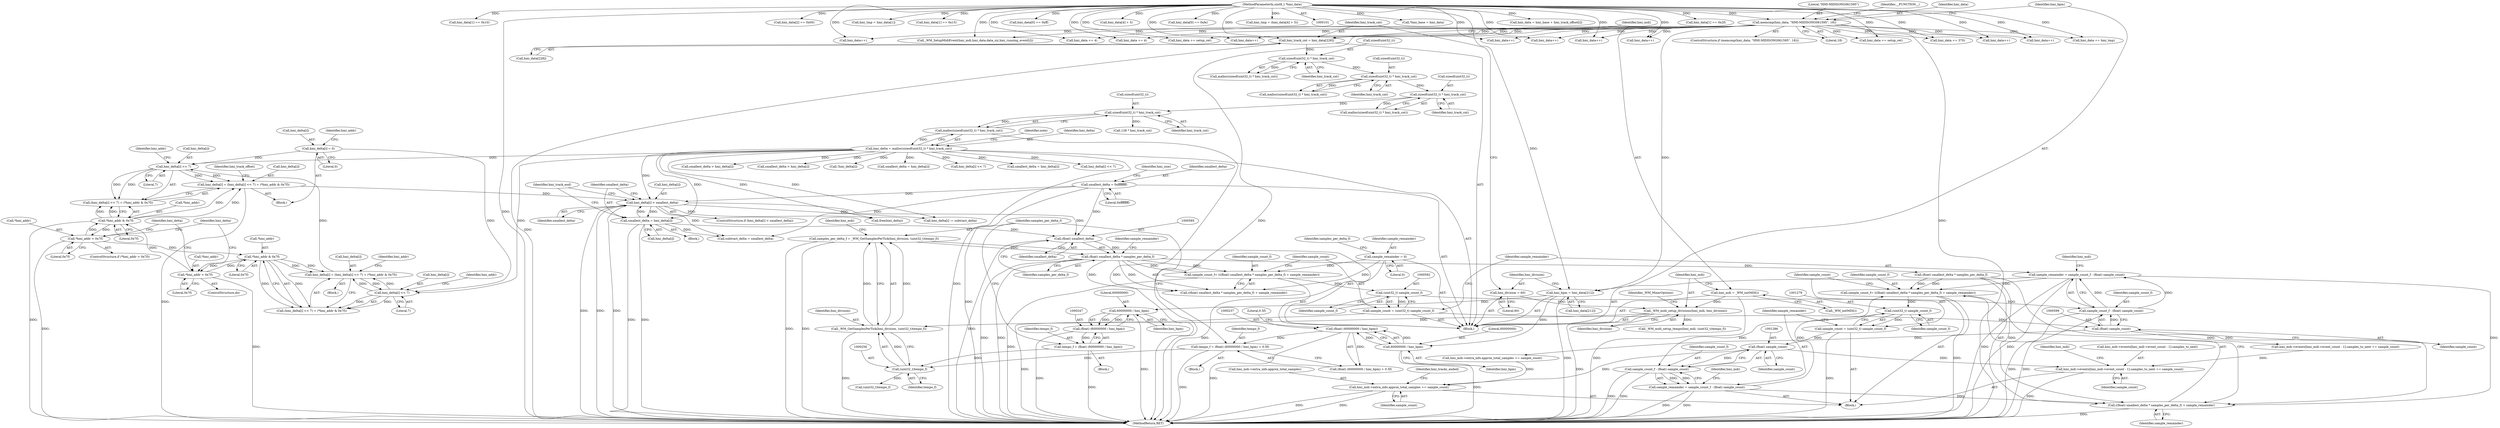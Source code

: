 digraph "0_wildmidi_660b513d99bced8783a4a5984ac2f742c74ebbdd@API" {
"1000594" [label="(Call,sample_remainder = sample_count_f - (float) sample_count)"];
"1000596" [label="(Call,sample_count_f - (float) sample_count)"];
"1000591" [label="(Call,(uint32_t) sample_count_f)"];
"1000580" [label="(Call,sample_count_f= (((float) smallest_delta * samples_per_delta_f) + sample_remainder))"];
"1000583" [label="(Call,(float) smallest_delta * samples_per_delta_f)"];
"1000584" [label="(Call,(float) smallest_delta)"];
"1000314" [label="(Call,smallest_delta = 0xffffffff)"];
"1000525" [label="(Call,hmi_delta[i] < smallest_delta)"];
"1000286" [label="(Call,hmi_delta = malloc(sizeof(uint32_t) * hmi_track_cnt))"];
"1000288" [label="(Call,malloc(sizeof(uint32_t) * hmi_track_cnt))"];
"1000289" [label="(Call,sizeof(uint32_t) * hmi_track_cnt)"];
"1000282" [label="(Call,sizeof(uint32_t) * hmi_track_cnt)"];
"1000275" [label="(Call,sizeof(uint32_t) * hmi_track_cnt)"];
"1000268" [label="(Call,sizeof(uint32_t) * hmi_track_cnt)"];
"1000217" [label="(Call,hmi_track_cnt = hmi_data[228])"];
"1000196" [label="(Call,memcmp(hmi_data, \"HMI-MIDISONG061595\", 18))"];
"1000102" [label="(MethodParameterIn,uint8_t *hmi_data)"];
"1000504" [label="(Call,hmi_delta[i] = (hmi_delta[i] << 7) + (*hmi_addr & 0x7f))"];
"1000509" [label="(Call,hmi_delta[i] << 7)"];
"1000467" [label="(Call,hmi_delta[i] = 0)"];
"1000480" [label="(Call,hmi_delta[i] = (hmi_delta[i] << 7) + (*hmi_addr & 0x7f))"];
"1000485" [label="(Call,hmi_delta[i] << 7)"];
"1000490" [label="(Call,*hmi_addr & 0x7f)"];
"1000473" [label="(Call,*hmi_addr > 0x7f)"];
"1000514" [label="(Call,*hmi_addr & 0x7f)"];
"1000500" [label="(Call,*hmi_addr > 0x7f)"];
"1000531" [label="(Call,smallest_delta = hmi_delta[i])"];
"1000251" [label="(Call,samples_per_delta_f = _WM_GetSamplesPerTick(hmi_division, (uint32_t)tempo_f))"];
"1000253" [label="(Call,_WM_GetSamplesPerTick(hmi_division, (uint32_t)tempo_f))"];
"1000225" [label="(Call,_WM_midi_setup_divisions(hmi_mdi, hmi_division))"];
"1000222" [label="(Call,hmi_mdi = _WM_initMDI())"];
"1000214" [label="(Call,hmi_division = 60)"];
"1000255" [label="(Call,(uint32_t)tempo_f)"];
"1000233" [label="(Call,tempo_f = (float) (60000000 / hmi_bpm) + 0.5f)"];
"1000236" [label="(Call,(float) (60000000 / hmi_bpm))"];
"1000238" [label="(Call,60000000 / hmi_bpm)"];
"1000209" [label="(Call,hmi_bpm = hmi_data[212])"];
"1000244" [label="(Call,tempo_f = (float) (60000000 / hmi_bpm))"];
"1000246" [label="(Call,(float) (60000000 / hmi_bpm))"];
"1000248" [label="(Call,60000000 / hmi_bpm)"];
"1000187" [label="(Call,sample_remainder = 0)"];
"1000598" [label="(Call,(float) sample_count)"];
"1000589" [label="(Call,sample_count = (uint32_t) sample_count_f)"];
"1001267" [label="(Call,sample_count_f= (((float) smallest_delta * samples_per_delta_f) + sample_remainder))"];
"1001278" [label="(Call,(uint32_t) sample_count_f)"];
"1001276" [label="(Call,sample_count = (uint32_t) sample_count_f)"];
"1001285" [label="(Call,(float) sample_count)"];
"1001283" [label="(Call,sample_count_f - (float) sample_count)"];
"1001281" [label="(Call,sample_remainder = sample_count_f - (float) sample_count)"];
"1001269" [label="(Call,((float) smallest_delta * samples_per_delta_f) + sample_remainder)"];
"1001288" [label="(Call,hmi_mdi->events[hmi_mdi->event_count - 1].samples_to_next += sample_count)"];
"1001301" [label="(Call,hmi_mdi->extra_info.approx_total_samples += sample_count)"];
"1001281" [label="(Call,sample_remainder = sample_count_f - (float) sample_count)"];
"1000287" [label="(Identifier,hmi_delta)"];
"1000600" [label="(Identifier,sample_count)"];
"1000195" [label="(ControlStructure,if (memcmp(hmi_data, \"HMI-MIDISONG061595\", 18)))"];
"1000227" [label="(Identifier,hmi_division)"];
"1000316" [label="(Literal,0xffffffff)"];
"1000315" [label="(Identifier,smallest_delta)"];
"1000217" [label="(Call,hmi_track_cnt = hmi_data[228])"];
"1001304" [label="(Identifier,hmi_mdi)"];
"1000110" [label="(Call,*hmi_base = hmi_data)"];
"1000834" [label="(Call,hmi_data += 4)"];
"1000794" [label="(Call,hmi_data[4] + 5)"];
"1000605" [label="(Identifier,hmi_mdi)"];
"1000294" [label="(Identifier,note)"];
"1001300" [label="(Identifier,sample_count)"];
"1000593" [label="(Identifier,sample_count_f)"];
"1000218" [label="(Identifier,hmi_track_cnt)"];
"1000779" [label="(Call,hmi_data[0] == 0xfe)"];
"1000509" [label="(Call,hmi_delta[i] << 7)"];
"1000625" [label="(Block,)"];
"1000584" [label="(Call,(float) smallest_delta)"];
"1001231" [label="(Call,hmi_data++)"];
"1000354" [label="(Call,hmi_data++)"];
"1000259" [label="(Identifier,hmi_mdi)"];
"1000595" [label="(Identifier,sample_remainder)"];
"1000219" [label="(Call,hmi_data[228])"];
"1000240" [label="(Identifier,hmi_bpm)"];
"1001067" [label="(Call,hmi_data++)"];
"1000276" [label="(Call,sizeof(uint32_t))"];
"1000281" [label="(Call,malloc(sizeof(uint32_t) * hmi_track_cnt))"];
"1001292" [label="(Identifier,hmi_mdi)"];
"1000478" [label="(ControlStructure,do)"];
"1000290" [label="(Call,sizeof(uint32_t))"];
"1000248" [label="(Call,60000000 / hmi_bpm)"];
"1000614" [label="(Call,hmi_mdi->extra_info.approx_total_samples += sample_count)"];
"1001247" [label="(Call,smallest_delta > hmi_delta[i])"];
"1000525" [label="(Call,hmi_delta[i] < smallest_delta)"];
"1001108" [label="(Call,hmi_data++)"];
"1000482" [label="(Identifier,hmi_delta)"];
"1000481" [label="(Call,hmi_delta[i])"];
"1001275" [label="(Identifier,sample_remainder)"];
"1000251" [label="(Call,samples_per_delta_f = _WM_GetSamplesPerTick(hmi_division, (uint32_t)tempo_f))"];
"1001288" [label="(Call,hmi_mdi->events[hmi_mdi->event_count - 1].samples_to_next += sample_count)"];
"1000532" [label="(Identifier,smallest_delta)"];
"1000529" [label="(Identifier,smallest_delta)"];
"1000371" [label="(Call,hmi_data++)"];
"1000581" [label="(Identifier,sample_count_f)"];
"1000731" [label="(Call,smallest_delta > hmi_delta[i])"];
"1000254" [label="(Identifier,hmi_division)"];
"1001289" [label="(Call,hmi_mdi->events[hmi_mdi->event_count - 1].samples_to_next)"];
"1000467" [label="(Call,hmi_delta[i] = 0)"];
"1000589" [label="(Call,sample_count = (uint32_t) sample_count_f)"];
"1000501" [label="(Call,*hmi_addr)"];
"1001267" [label="(Call,sample_count_f= (((float) smallest_delta * samples_per_delta_f) + sample_remainder))"];
"1000253" [label="(Call,_WM_GetSamplesPerTick(hmi_division, (uint32_t)tempo_f))"];
"1000526" [label="(Call,hmi_delta[i])"];
"1000236" [label="(Call,(float) (60000000 / hmi_bpm))"];
"1000717" [label="(Call,hmi_delta[i] -= subtract_delta)"];
"1001239" [label="(Call,!hmi_delta[i])"];
"1000491" [label="(Call,*hmi_addr)"];
"1000211" [label="(Call,hmi_data[212])"];
"1000737" [label="(Call,smallest_delta = hmi_delta[i])"];
"1000225" [label="(Call,_WM_midi_setup_divisions(hmi_mdi, hmi_division))"];
"1000493" [label="(Literal,0x7f)"];
"1001282" [label="(Identifier,sample_remainder)"];
"1000476" [label="(Literal,0x7f)"];
"1000510" [label="(Call,hmi_delta[i])"];
"1000187" [label="(Call,sample_remainder = 0)"];
"1000517" [label="(Literal,0x7f)"];
"1000590" [label="(Identifier,sample_count)"];
"1000299" [label="(Call,128 * hmi_track_cnt)"];
"1001287" [label="(Identifier,sample_count)"];
"1001284" [label="(Identifier,sample_count_f)"];
"1000267" [label="(Call,malloc(sizeof(uint32_t) * hmi_track_cnt))"];
"1000348" [label="(Block,)"];
"1001280" [label="(Identifier,sample_count_f)"];
"1000285" [label="(Identifier,hmi_track_cnt)"];
"1000104" [label="(Block,)"];
"1000288" [label="(Call,malloc(sizeof(uint32_t) * hmi_track_cnt))"];
"1000250" [label="(Identifier,hmi_bpm)"];
"1000745" [label="(Call,hmi_data = hmi_base + hmi_track_offset[i])"];
"1000232" [label="(Block,)"];
"1001283" [label="(Call,sample_count_f - (float) sample_count)"];
"1000238" [label="(Call,60000000 / hmi_bpm)"];
"1000222" [label="(Call,hmi_mdi = _WM_initMDI())"];
"1000881" [label="(Call,hmi_data[1] == 0x2f)"];
"1000597" [label="(Identifier,sample_count_f)"];
"1000199" [label="(Literal,18)"];
"1001381" [label="(MethodReturn,RET)"];
"1000786" [label="(Call,hmi_data[1] == 0x10)"];
"1000255" [label="(Call,(uint32_t)tempo_f)"];
"1000863" [label="(Call,_WM_SetupMidiEvent(hmi_mdi,hmi_data,data_siz,hmi_running_event[i]))"];
"1001301" [label="(Call,hmi_mdi->extra_info.approx_total_samples += sample_count)"];
"1000474" [label="(Call,*hmi_addr)"];
"1001268" [label="(Identifier,sample_count_f)"];
"1000601" [label="(Call,hmi_mdi->events[hmi_mdi->event_count - 1].samples_to_next += sample_count)"];
"1000102" [label="(MethodParameterIn,uint8_t *hmi_data)"];
"1000886" [label="(Call,hmi_data[2] == 0x00)"];
"1000314" [label="(Call,smallest_delta = 0xffffffff)"];
"1000188" [label="(Identifier,sample_remainder)"];
"1000197" [label="(Identifier,hmi_data)"];
"1000268" [label="(Call,sizeof(uint32_t) * hmi_track_cnt)"];
"1001222" [label="(Call,hmi_delta[i] << 7)"];
"1000479" [label="(Block,)"];
"1000818" [label="(Call,hmi_data += 4)"];
"1000990" [label="(Call,hmi_tmp = hmi_data[1])"];
"1000274" [label="(Call,malloc(sizeof(uint32_t) * hmi_track_cnt))"];
"1000812" [label="(Call,hmi_data[1] == 0x15)"];
"1000234" [label="(Identifier,tempo_f)"];
"1001017" [label="(Call,hmi_data += setup_ret)"];
"1000533" [label="(Call,hmi_delta[i])"];
"1000577" [label="(Call,subtract_delta = smallest_delta)"];
"1000486" [label="(Call,hmi_delta[i])"];
"1000362" [label="(Call,hmi_data++)"];
"1000249" [label="(Literal,60000000)"];
"1000485" [label="(Call,hmi_delta[i] << 7)"];
"1000506" [label="(Identifier,hmi_delta)"];
"1000515" [label="(Call,*hmi_addr)"];
"1000508" [label="(Call,(hmi_delta[i] << 7) + (*hmi_addr & 0x7f))"];
"1001253" [label="(Call,smallest_delta = hmi_delta[i])"];
"1000520" [label="(Identifier,hmi_track_offset)"];
"1000226" [label="(Identifier,hmi_mdi)"];
"1000503" [label="(Literal,0x7f)"];
"1000233" [label="(Call,tempo_f = (float) (60000000 / hmi_bpm) + 0.5f)"];
"1000583" [label="(Call,(float) smallest_delta * samples_per_delta_f)"];
"1000192" [label="(Identifier,samples_per_delta_f)"];
"1000241" [label="(Literal,0.5f)"];
"1000471" [label="(Literal,0)"];
"1000209" [label="(Call,hmi_bpm = hmi_data[212])"];
"1000252" [label="(Identifier,samples_per_delta_f)"];
"1000257" [label="(Identifier,tempo_f)"];
"1000235" [label="(Call,(float) (60000000 / hmi_bpm) + 0.5f)"];
"1001277" [label="(Identifier,sample_count)"];
"1000244" [label="(Call,tempo_f = (float) (60000000 / hmi_bpm))"];
"1000243" [label="(Block,)"];
"1000875" [label="(Call,hmi_data[0] == 0xff)"];
"1001270" [label="(Call,(float) smallest_delta * samples_per_delta_f)"];
"1000530" [label="(Block,)"];
"1000215" [label="(Identifier,hmi_division)"];
"1000319" [label="(Identifier,hmi_size)"];
"1000198" [label="(Literal,\"HMI-MIDISONG061595\")"];
"1000586" [label="(Identifier,smallest_delta)"];
"1000495" [label="(Identifier,hmi_addr)"];
"1000286" [label="(Call,hmi_delta = malloc(sizeof(uint32_t) * hmi_track_cnt))"];
"1000230" [label="(Identifier,_WM_MixerOptions)"];
"1001365" [label="(Call,free(hmi_delta))"];
"1000623" [label="(Identifier,hmi_tracks_ended)"];
"1000580" [label="(Call,sample_count_f= (((float) smallest_delta * samples_per_delta_f) + sample_remainder))"];
"1000468" [label="(Call,hmi_delta[i])"];
"1000210" [label="(Identifier,hmi_bpm)"];
"1000490" [label="(Call,*hmi_addr & 0x7f)"];
"1000214" [label="(Call,hmi_division = 60)"];
"1001194" [label="(Call,hmi_data++)"];
"1001285" [label="(Call,(float) sample_count)"];
"1000531" [label="(Call,smallest_delta = hmi_delta[i])"];
"1000598" [label="(Call,(float) sample_count)"];
"1000282" [label="(Call,sizeof(uint32_t) * hmi_track_cnt)"];
"1000189" [label="(Literal,0)"];
"1000269" [label="(Call,sizeof(uint32_t))"];
"1000260" [label="(Call,(uint32_t)tempo_f)"];
"1000246" [label="(Call,(float) (60000000 / hmi_bpm))"];
"1001302" [label="(Call,hmi_mdi->extra_info.approx_total_samples)"];
"1000587" [label="(Identifier,samples_per_delta_f)"];
"1000524" [label="(ControlStructure,if (hmi_delta[i] < smallest_delta))"];
"1000245" [label="(Identifier,tempo_f)"];
"1000380" [label="(Call,hmi_data++)"];
"1001276" [label="(Call,sample_count = (uint32_t) sample_count_f)"];
"1001278" [label="(Call,(uint32_t) sample_count_f)"];
"1000516" [label="(Identifier,hmi_addr)"];
"1000275" [label="(Call,sizeof(uint32_t) * hmi_track_cnt)"];
"1000278" [label="(Identifier,hmi_track_cnt)"];
"1000489" [label="(Literal,7)"];
"1000196" [label="(Call,memcmp(hmi_data, \"HMI-MIDISONG061595\", 18))"];
"1000504" [label="(Call,hmi_delta[i] = (hmi_delta[i] << 7) + (*hmi_addr & 0x7f))"];
"1001155" [label="(Call,hmi_data += setup_ret)"];
"1000216" [label="(Literal,60)"];
"1000475" [label="(Identifier,hmi_addr)"];
"1000271" [label="(Identifier,hmi_track_cnt)"];
"1000588" [label="(Identifier,sample_remainder)"];
"1000224" [label="(Call,_WM_initMDI())"];
"1000472" [label="(ControlStructure,if (*hmi_addr > 0x7f))"];
"1000311" [label="(Call,hmi_data += 370)"];
"1000538" [label="(Identifier,hmi_track_end)"];
"1001307" [label="(Identifier,sample_count)"];
"1000202" [label="(Identifier,__FUNCTION__)"];
"1000239" [label="(Literal,60000000)"];
"1000799" [label="(Call,hmi_data += hmi_tmp)"];
"1000514" [label="(Call,*hmi_addr & 0x7f)"];
"1000792" [label="(Call,hmi_tmp = (hmi_data[4] + 5))"];
"1000473" [label="(Call,*hmi_addr > 0x7f)"];
"1000594" [label="(Call,sample_remainder = sample_count_f - (float) sample_count)"];
"1000591" [label="(Call,(uint32_t) sample_count_f)"];
"1000596" [label="(Call,sample_count_f - (float) sample_count)"];
"1000289" [label="(Call,sizeof(uint32_t) * hmi_track_cnt)"];
"1001185" [label="(Call,hmi_delta[i] << 7)"];
"1000258" [label="(Call,_WM_midi_setup_tempo(hmi_mdi, (uint32_t)tempo_f))"];
"1000292" [label="(Identifier,hmi_track_cnt)"];
"1000505" [label="(Call,hmi_delta[i])"];
"1000492" [label="(Identifier,hmi_addr)"];
"1000500" [label="(Call,*hmi_addr > 0x7f)"];
"1000480" [label="(Call,hmi_delta[i] = (hmi_delta[i] << 7) + (*hmi_addr & 0x7f))"];
"1000283" [label="(Call,sizeof(uint32_t))"];
"1000223" [label="(Identifier,hmi_mdi)"];
"1000484" [label="(Call,(hmi_delta[i] << 7) + (*hmi_addr & 0x7f))"];
"1001269" [label="(Call,((float) smallest_delta * samples_per_delta_f) + sample_remainder)"];
"1000513" [label="(Literal,7)"];
"1000582" [label="(Call,((float) smallest_delta * samples_per_delta_f) + sample_remainder)"];
"1000594" -> "1000104"  [label="AST: "];
"1000594" -> "1000596"  [label="CFG: "];
"1000595" -> "1000594"  [label="AST: "];
"1000596" -> "1000594"  [label="AST: "];
"1000605" -> "1000594"  [label="CFG: "];
"1000594" -> "1001381"  [label="DDG: "];
"1000594" -> "1001381"  [label="DDG: "];
"1000596" -> "1000594"  [label="DDG: "];
"1000596" -> "1000594"  [label="DDG: "];
"1000594" -> "1001267"  [label="DDG: "];
"1000594" -> "1001269"  [label="DDG: "];
"1000596" -> "1000598"  [label="CFG: "];
"1000597" -> "1000596"  [label="AST: "];
"1000598" -> "1000596"  [label="AST: "];
"1000596" -> "1001381"  [label="DDG: "];
"1000596" -> "1001381"  [label="DDG: "];
"1000591" -> "1000596"  [label="DDG: "];
"1000598" -> "1000596"  [label="DDG: "];
"1000591" -> "1000589"  [label="AST: "];
"1000591" -> "1000593"  [label="CFG: "];
"1000592" -> "1000591"  [label="AST: "];
"1000593" -> "1000591"  [label="AST: "];
"1000589" -> "1000591"  [label="CFG: "];
"1000591" -> "1000589"  [label="DDG: "];
"1000580" -> "1000591"  [label="DDG: "];
"1000580" -> "1000104"  [label="AST: "];
"1000580" -> "1000582"  [label="CFG: "];
"1000581" -> "1000580"  [label="AST: "];
"1000582" -> "1000580"  [label="AST: "];
"1000590" -> "1000580"  [label="CFG: "];
"1000580" -> "1001381"  [label="DDG: "];
"1000583" -> "1000580"  [label="DDG: "];
"1000583" -> "1000580"  [label="DDG: "];
"1000187" -> "1000580"  [label="DDG: "];
"1000583" -> "1000582"  [label="AST: "];
"1000583" -> "1000587"  [label="CFG: "];
"1000584" -> "1000583"  [label="AST: "];
"1000587" -> "1000583"  [label="AST: "];
"1000588" -> "1000583"  [label="CFG: "];
"1000583" -> "1001381"  [label="DDG: "];
"1000583" -> "1001381"  [label="DDG: "];
"1000583" -> "1000582"  [label="DDG: "];
"1000583" -> "1000582"  [label="DDG: "];
"1000584" -> "1000583"  [label="DDG: "];
"1000251" -> "1000583"  [label="DDG: "];
"1000583" -> "1001270"  [label="DDG: "];
"1000584" -> "1000586"  [label="CFG: "];
"1000585" -> "1000584"  [label="AST: "];
"1000586" -> "1000584"  [label="AST: "];
"1000587" -> "1000584"  [label="CFG: "];
"1000584" -> "1001381"  [label="DDG: "];
"1000314" -> "1000584"  [label="DDG: "];
"1000525" -> "1000584"  [label="DDG: "];
"1000531" -> "1000584"  [label="DDG: "];
"1000314" -> "1000104"  [label="AST: "];
"1000314" -> "1000316"  [label="CFG: "];
"1000315" -> "1000314"  [label="AST: "];
"1000316" -> "1000314"  [label="AST: "];
"1000319" -> "1000314"  [label="CFG: "];
"1000314" -> "1001381"  [label="DDG: "];
"1000314" -> "1000525"  [label="DDG: "];
"1000314" -> "1000577"  [label="DDG: "];
"1000525" -> "1000524"  [label="AST: "];
"1000525" -> "1000529"  [label="CFG: "];
"1000526" -> "1000525"  [label="AST: "];
"1000529" -> "1000525"  [label="AST: "];
"1000532" -> "1000525"  [label="CFG: "];
"1000538" -> "1000525"  [label="CFG: "];
"1000525" -> "1001381"  [label="DDG: "];
"1000525" -> "1001381"  [label="DDG: "];
"1000525" -> "1001381"  [label="DDG: "];
"1000286" -> "1000525"  [label="DDG: "];
"1000504" -> "1000525"  [label="DDG: "];
"1000531" -> "1000525"  [label="DDG: "];
"1000525" -> "1000531"  [label="DDG: "];
"1000525" -> "1000577"  [label="DDG: "];
"1000525" -> "1000717"  [label="DDG: "];
"1000525" -> "1001365"  [label="DDG: "];
"1000286" -> "1000104"  [label="AST: "];
"1000286" -> "1000288"  [label="CFG: "];
"1000287" -> "1000286"  [label="AST: "];
"1000288" -> "1000286"  [label="AST: "];
"1000294" -> "1000286"  [label="CFG: "];
"1000286" -> "1001381"  [label="DDG: "];
"1000288" -> "1000286"  [label="DDG: "];
"1000286" -> "1000485"  [label="DDG: "];
"1000286" -> "1000509"  [label="DDG: "];
"1000286" -> "1000531"  [label="DDG: "];
"1000286" -> "1000717"  [label="DDG: "];
"1000286" -> "1000731"  [label="DDG: "];
"1000286" -> "1000737"  [label="DDG: "];
"1000286" -> "1001185"  [label="DDG: "];
"1000286" -> "1001222"  [label="DDG: "];
"1000286" -> "1001239"  [label="DDG: "];
"1000286" -> "1001247"  [label="DDG: "];
"1000286" -> "1001253"  [label="DDG: "];
"1000286" -> "1001365"  [label="DDG: "];
"1000288" -> "1000289"  [label="CFG: "];
"1000289" -> "1000288"  [label="AST: "];
"1000288" -> "1001381"  [label="DDG: "];
"1000289" -> "1000288"  [label="DDG: "];
"1000289" -> "1000292"  [label="CFG: "];
"1000290" -> "1000289"  [label="AST: "];
"1000292" -> "1000289"  [label="AST: "];
"1000282" -> "1000289"  [label="DDG: "];
"1000289" -> "1000299"  [label="DDG: "];
"1000282" -> "1000281"  [label="AST: "];
"1000282" -> "1000285"  [label="CFG: "];
"1000283" -> "1000282"  [label="AST: "];
"1000285" -> "1000282"  [label="AST: "];
"1000281" -> "1000282"  [label="CFG: "];
"1000282" -> "1000281"  [label="DDG: "];
"1000275" -> "1000282"  [label="DDG: "];
"1000275" -> "1000274"  [label="AST: "];
"1000275" -> "1000278"  [label="CFG: "];
"1000276" -> "1000275"  [label="AST: "];
"1000278" -> "1000275"  [label="AST: "];
"1000274" -> "1000275"  [label="CFG: "];
"1000275" -> "1000274"  [label="DDG: "];
"1000268" -> "1000275"  [label="DDG: "];
"1000268" -> "1000267"  [label="AST: "];
"1000268" -> "1000271"  [label="CFG: "];
"1000269" -> "1000268"  [label="AST: "];
"1000271" -> "1000268"  [label="AST: "];
"1000267" -> "1000268"  [label="CFG: "];
"1000268" -> "1000267"  [label="DDG: "];
"1000217" -> "1000268"  [label="DDG: "];
"1000217" -> "1000104"  [label="AST: "];
"1000217" -> "1000219"  [label="CFG: "];
"1000218" -> "1000217"  [label="AST: "];
"1000219" -> "1000217"  [label="AST: "];
"1000223" -> "1000217"  [label="CFG: "];
"1000217" -> "1001381"  [label="DDG: "];
"1000196" -> "1000217"  [label="DDG: "];
"1000102" -> "1000217"  [label="DDG: "];
"1000196" -> "1000195"  [label="AST: "];
"1000196" -> "1000199"  [label="CFG: "];
"1000197" -> "1000196"  [label="AST: "];
"1000198" -> "1000196"  [label="AST: "];
"1000199" -> "1000196"  [label="AST: "];
"1000202" -> "1000196"  [label="CFG: "];
"1000210" -> "1000196"  [label="CFG: "];
"1000196" -> "1001381"  [label="DDG: "];
"1000196" -> "1001381"  [label="DDG: "];
"1000102" -> "1000196"  [label="DDG: "];
"1000196" -> "1000209"  [label="DDG: "];
"1000196" -> "1000311"  [label="DDG: "];
"1000196" -> "1000354"  [label="DDG: "];
"1000196" -> "1000362"  [label="DDG: "];
"1000196" -> "1000371"  [label="DDG: "];
"1000196" -> "1000380"  [label="DDG: "];
"1000196" -> "1000799"  [label="DDG: "];
"1000196" -> "1000818"  [label="DDG: "];
"1000196" -> "1000834"  [label="DDG: "];
"1000196" -> "1000863"  [label="DDG: "];
"1000196" -> "1001017"  [label="DDG: "];
"1000196" -> "1001067"  [label="DDG: "];
"1000196" -> "1001108"  [label="DDG: "];
"1000196" -> "1001155"  [label="DDG: "];
"1000196" -> "1001194"  [label="DDG: "];
"1000196" -> "1001231"  [label="DDG: "];
"1000102" -> "1000101"  [label="AST: "];
"1000102" -> "1001381"  [label="DDG: "];
"1000102" -> "1000110"  [label="DDG: "];
"1000102" -> "1000209"  [label="DDG: "];
"1000102" -> "1000311"  [label="DDG: "];
"1000102" -> "1000354"  [label="DDG: "];
"1000102" -> "1000362"  [label="DDG: "];
"1000102" -> "1000371"  [label="DDG: "];
"1000102" -> "1000380"  [label="DDG: "];
"1000102" -> "1000745"  [label="DDG: "];
"1000102" -> "1000779"  [label="DDG: "];
"1000102" -> "1000786"  [label="DDG: "];
"1000102" -> "1000792"  [label="DDG: "];
"1000102" -> "1000794"  [label="DDG: "];
"1000102" -> "1000799"  [label="DDG: "];
"1000102" -> "1000812"  [label="DDG: "];
"1000102" -> "1000818"  [label="DDG: "];
"1000102" -> "1000834"  [label="DDG: "];
"1000102" -> "1000863"  [label="DDG: "];
"1000102" -> "1000875"  [label="DDG: "];
"1000102" -> "1000881"  [label="DDG: "];
"1000102" -> "1000886"  [label="DDG: "];
"1000102" -> "1000990"  [label="DDG: "];
"1000102" -> "1001017"  [label="DDG: "];
"1000102" -> "1001067"  [label="DDG: "];
"1000102" -> "1001108"  [label="DDG: "];
"1000102" -> "1001155"  [label="DDG: "];
"1000102" -> "1001194"  [label="DDG: "];
"1000102" -> "1001231"  [label="DDG: "];
"1000504" -> "1000348"  [label="AST: "];
"1000504" -> "1000508"  [label="CFG: "];
"1000505" -> "1000504"  [label="AST: "];
"1000508" -> "1000504"  [label="AST: "];
"1000520" -> "1000504"  [label="CFG: "];
"1000504" -> "1001381"  [label="DDG: "];
"1000509" -> "1000504"  [label="DDG: "];
"1000509" -> "1000504"  [label="DDG: "];
"1000514" -> "1000504"  [label="DDG: "];
"1000514" -> "1000504"  [label="DDG: "];
"1000509" -> "1000508"  [label="AST: "];
"1000509" -> "1000513"  [label="CFG: "];
"1000510" -> "1000509"  [label="AST: "];
"1000513" -> "1000509"  [label="AST: "];
"1000516" -> "1000509"  [label="CFG: "];
"1000509" -> "1000508"  [label="DDG: "];
"1000509" -> "1000508"  [label="DDG: "];
"1000467" -> "1000509"  [label="DDG: "];
"1000480" -> "1000509"  [label="DDG: "];
"1000467" -> "1000348"  [label="AST: "];
"1000467" -> "1000471"  [label="CFG: "];
"1000468" -> "1000467"  [label="AST: "];
"1000471" -> "1000467"  [label="AST: "];
"1000475" -> "1000467"  [label="CFG: "];
"1000467" -> "1000485"  [label="DDG: "];
"1000480" -> "1000479"  [label="AST: "];
"1000480" -> "1000484"  [label="CFG: "];
"1000481" -> "1000480"  [label="AST: "];
"1000484" -> "1000480"  [label="AST: "];
"1000495" -> "1000480"  [label="CFG: "];
"1000485" -> "1000480"  [label="DDG: "];
"1000485" -> "1000480"  [label="DDG: "];
"1000490" -> "1000480"  [label="DDG: "];
"1000490" -> "1000480"  [label="DDG: "];
"1000480" -> "1000485"  [label="DDG: "];
"1000485" -> "1000484"  [label="AST: "];
"1000485" -> "1000489"  [label="CFG: "];
"1000486" -> "1000485"  [label="AST: "];
"1000489" -> "1000485"  [label="AST: "];
"1000492" -> "1000485"  [label="CFG: "];
"1000485" -> "1000484"  [label="DDG: "];
"1000485" -> "1000484"  [label="DDG: "];
"1000490" -> "1000484"  [label="AST: "];
"1000490" -> "1000493"  [label="CFG: "];
"1000491" -> "1000490"  [label="AST: "];
"1000493" -> "1000490"  [label="AST: "];
"1000484" -> "1000490"  [label="CFG: "];
"1000490" -> "1000484"  [label="DDG: "];
"1000490" -> "1000484"  [label="DDG: "];
"1000473" -> "1000490"  [label="DDG: "];
"1000500" -> "1000490"  [label="DDG: "];
"1000490" -> "1000500"  [label="DDG: "];
"1000473" -> "1000472"  [label="AST: "];
"1000473" -> "1000476"  [label="CFG: "];
"1000474" -> "1000473"  [label="AST: "];
"1000476" -> "1000473"  [label="AST: "];
"1000482" -> "1000473"  [label="CFG: "];
"1000506" -> "1000473"  [label="CFG: "];
"1000473" -> "1001381"  [label="DDG: "];
"1000514" -> "1000473"  [label="DDG: "];
"1000473" -> "1000514"  [label="DDG: "];
"1000514" -> "1000508"  [label="AST: "];
"1000514" -> "1000517"  [label="CFG: "];
"1000515" -> "1000514"  [label="AST: "];
"1000517" -> "1000514"  [label="AST: "];
"1000508" -> "1000514"  [label="CFG: "];
"1000514" -> "1001381"  [label="DDG: "];
"1000514" -> "1000508"  [label="DDG: "];
"1000514" -> "1000508"  [label="DDG: "];
"1000500" -> "1000514"  [label="DDG: "];
"1000500" -> "1000478"  [label="AST: "];
"1000500" -> "1000503"  [label="CFG: "];
"1000501" -> "1000500"  [label="AST: "];
"1000503" -> "1000500"  [label="AST: "];
"1000482" -> "1000500"  [label="CFG: "];
"1000506" -> "1000500"  [label="CFG: "];
"1000500" -> "1001381"  [label="DDG: "];
"1000531" -> "1000530"  [label="AST: "];
"1000531" -> "1000533"  [label="CFG: "];
"1000532" -> "1000531"  [label="AST: "];
"1000533" -> "1000531"  [label="AST: "];
"1000538" -> "1000531"  [label="CFG: "];
"1000531" -> "1001381"  [label="DDG: "];
"1000531" -> "1001381"  [label="DDG: "];
"1000531" -> "1000577"  [label="DDG: "];
"1000251" -> "1000104"  [label="AST: "];
"1000251" -> "1000253"  [label="CFG: "];
"1000252" -> "1000251"  [label="AST: "];
"1000253" -> "1000251"  [label="AST: "];
"1000259" -> "1000251"  [label="CFG: "];
"1000251" -> "1001381"  [label="DDG: "];
"1000251" -> "1001381"  [label="DDG: "];
"1000253" -> "1000251"  [label="DDG: "];
"1000253" -> "1000251"  [label="DDG: "];
"1000253" -> "1000255"  [label="CFG: "];
"1000254" -> "1000253"  [label="AST: "];
"1000255" -> "1000253"  [label="AST: "];
"1000253" -> "1001381"  [label="DDG: "];
"1000225" -> "1000253"  [label="DDG: "];
"1000255" -> "1000253"  [label="DDG: "];
"1000225" -> "1000104"  [label="AST: "];
"1000225" -> "1000227"  [label="CFG: "];
"1000226" -> "1000225"  [label="AST: "];
"1000227" -> "1000225"  [label="AST: "];
"1000230" -> "1000225"  [label="CFG: "];
"1000225" -> "1001381"  [label="DDG: "];
"1000222" -> "1000225"  [label="DDG: "];
"1000214" -> "1000225"  [label="DDG: "];
"1000225" -> "1000258"  [label="DDG: "];
"1000222" -> "1000104"  [label="AST: "];
"1000222" -> "1000224"  [label="CFG: "];
"1000223" -> "1000222"  [label="AST: "];
"1000224" -> "1000222"  [label="AST: "];
"1000226" -> "1000222"  [label="CFG: "];
"1000222" -> "1001381"  [label="DDG: "];
"1000214" -> "1000104"  [label="AST: "];
"1000214" -> "1000216"  [label="CFG: "];
"1000215" -> "1000214"  [label="AST: "];
"1000216" -> "1000214"  [label="AST: "];
"1000218" -> "1000214"  [label="CFG: "];
"1000255" -> "1000257"  [label="CFG: "];
"1000256" -> "1000255"  [label="AST: "];
"1000257" -> "1000255"  [label="AST: "];
"1000233" -> "1000255"  [label="DDG: "];
"1000244" -> "1000255"  [label="DDG: "];
"1000255" -> "1000260"  [label="DDG: "];
"1000233" -> "1000232"  [label="AST: "];
"1000233" -> "1000235"  [label="CFG: "];
"1000234" -> "1000233"  [label="AST: "];
"1000235" -> "1000233"  [label="AST: "];
"1000252" -> "1000233"  [label="CFG: "];
"1000233" -> "1001381"  [label="DDG: "];
"1000236" -> "1000233"  [label="DDG: "];
"1000236" -> "1000235"  [label="AST: "];
"1000236" -> "1000238"  [label="CFG: "];
"1000237" -> "1000236"  [label="AST: "];
"1000238" -> "1000236"  [label="AST: "];
"1000241" -> "1000236"  [label="CFG: "];
"1000236" -> "1001381"  [label="DDG: "];
"1000236" -> "1000235"  [label="DDG: "];
"1000238" -> "1000236"  [label="DDG: "];
"1000238" -> "1000236"  [label="DDG: "];
"1000238" -> "1000240"  [label="CFG: "];
"1000239" -> "1000238"  [label="AST: "];
"1000240" -> "1000238"  [label="AST: "];
"1000238" -> "1001381"  [label="DDG: "];
"1000209" -> "1000238"  [label="DDG: "];
"1000209" -> "1000104"  [label="AST: "];
"1000209" -> "1000211"  [label="CFG: "];
"1000210" -> "1000209"  [label="AST: "];
"1000211" -> "1000209"  [label="AST: "];
"1000215" -> "1000209"  [label="CFG: "];
"1000209" -> "1001381"  [label="DDG: "];
"1000209" -> "1000248"  [label="DDG: "];
"1000244" -> "1000243"  [label="AST: "];
"1000244" -> "1000246"  [label="CFG: "];
"1000245" -> "1000244"  [label="AST: "];
"1000246" -> "1000244"  [label="AST: "];
"1000252" -> "1000244"  [label="CFG: "];
"1000244" -> "1001381"  [label="DDG: "];
"1000246" -> "1000244"  [label="DDG: "];
"1000246" -> "1000248"  [label="CFG: "];
"1000247" -> "1000246"  [label="AST: "];
"1000248" -> "1000246"  [label="AST: "];
"1000246" -> "1001381"  [label="DDG: "];
"1000248" -> "1000246"  [label="DDG: "];
"1000248" -> "1000246"  [label="DDG: "];
"1000248" -> "1000250"  [label="CFG: "];
"1000249" -> "1000248"  [label="AST: "];
"1000250" -> "1000248"  [label="AST: "];
"1000248" -> "1001381"  [label="DDG: "];
"1000187" -> "1000104"  [label="AST: "];
"1000187" -> "1000189"  [label="CFG: "];
"1000188" -> "1000187"  [label="AST: "];
"1000189" -> "1000187"  [label="AST: "];
"1000192" -> "1000187"  [label="CFG: "];
"1000187" -> "1001381"  [label="DDG: "];
"1000187" -> "1000582"  [label="DDG: "];
"1000598" -> "1000600"  [label="CFG: "];
"1000599" -> "1000598"  [label="AST: "];
"1000600" -> "1000598"  [label="AST: "];
"1000589" -> "1000598"  [label="DDG: "];
"1000598" -> "1000601"  [label="DDG: "];
"1000598" -> "1000614"  [label="DDG: "];
"1000589" -> "1000104"  [label="AST: "];
"1000590" -> "1000589"  [label="AST: "];
"1000595" -> "1000589"  [label="CFG: "];
"1000589" -> "1001381"  [label="DDG: "];
"1001267" -> "1000625"  [label="AST: "];
"1001267" -> "1001269"  [label="CFG: "];
"1001268" -> "1001267"  [label="AST: "];
"1001269" -> "1001267"  [label="AST: "];
"1001277" -> "1001267"  [label="CFG: "];
"1001267" -> "1001381"  [label="DDG: "];
"1001270" -> "1001267"  [label="DDG: "];
"1001270" -> "1001267"  [label="DDG: "];
"1001281" -> "1001267"  [label="DDG: "];
"1001267" -> "1001278"  [label="DDG: "];
"1001278" -> "1001276"  [label="AST: "];
"1001278" -> "1001280"  [label="CFG: "];
"1001279" -> "1001278"  [label="AST: "];
"1001280" -> "1001278"  [label="AST: "];
"1001276" -> "1001278"  [label="CFG: "];
"1001278" -> "1001276"  [label="DDG: "];
"1001278" -> "1001283"  [label="DDG: "];
"1001276" -> "1000625"  [label="AST: "];
"1001277" -> "1001276"  [label="AST: "];
"1001282" -> "1001276"  [label="CFG: "];
"1001276" -> "1001381"  [label="DDG: "];
"1001276" -> "1001285"  [label="DDG: "];
"1001285" -> "1001283"  [label="AST: "];
"1001285" -> "1001287"  [label="CFG: "];
"1001286" -> "1001285"  [label="AST: "];
"1001287" -> "1001285"  [label="AST: "];
"1001283" -> "1001285"  [label="CFG: "];
"1001285" -> "1001283"  [label="DDG: "];
"1001285" -> "1001288"  [label="DDG: "];
"1001285" -> "1001301"  [label="DDG: "];
"1001283" -> "1001281"  [label="AST: "];
"1001284" -> "1001283"  [label="AST: "];
"1001281" -> "1001283"  [label="CFG: "];
"1001283" -> "1001381"  [label="DDG: "];
"1001283" -> "1001381"  [label="DDG: "];
"1001283" -> "1001281"  [label="DDG: "];
"1001283" -> "1001281"  [label="DDG: "];
"1001281" -> "1000625"  [label="AST: "];
"1001282" -> "1001281"  [label="AST: "];
"1001292" -> "1001281"  [label="CFG: "];
"1001281" -> "1001381"  [label="DDG: "];
"1001281" -> "1001381"  [label="DDG: "];
"1001281" -> "1001269"  [label="DDG: "];
"1001269" -> "1001275"  [label="CFG: "];
"1001270" -> "1001269"  [label="AST: "];
"1001275" -> "1001269"  [label="AST: "];
"1001269" -> "1001381"  [label="DDG: "];
"1001270" -> "1001269"  [label="DDG: "];
"1001270" -> "1001269"  [label="DDG: "];
"1001288" -> "1000625"  [label="AST: "];
"1001288" -> "1001300"  [label="CFG: "];
"1001289" -> "1001288"  [label="AST: "];
"1001300" -> "1001288"  [label="AST: "];
"1001304" -> "1001288"  [label="CFG: "];
"1001288" -> "1001381"  [label="DDG: "];
"1000601" -> "1001288"  [label="DDG: "];
"1001301" -> "1000625"  [label="AST: "];
"1001301" -> "1001307"  [label="CFG: "];
"1001302" -> "1001301"  [label="AST: "];
"1001307" -> "1001301"  [label="AST: "];
"1000623" -> "1001301"  [label="CFG: "];
"1001301" -> "1001381"  [label="DDG: "];
"1001301" -> "1001381"  [label="DDG: "];
"1000614" -> "1001301"  [label="DDG: "];
}
